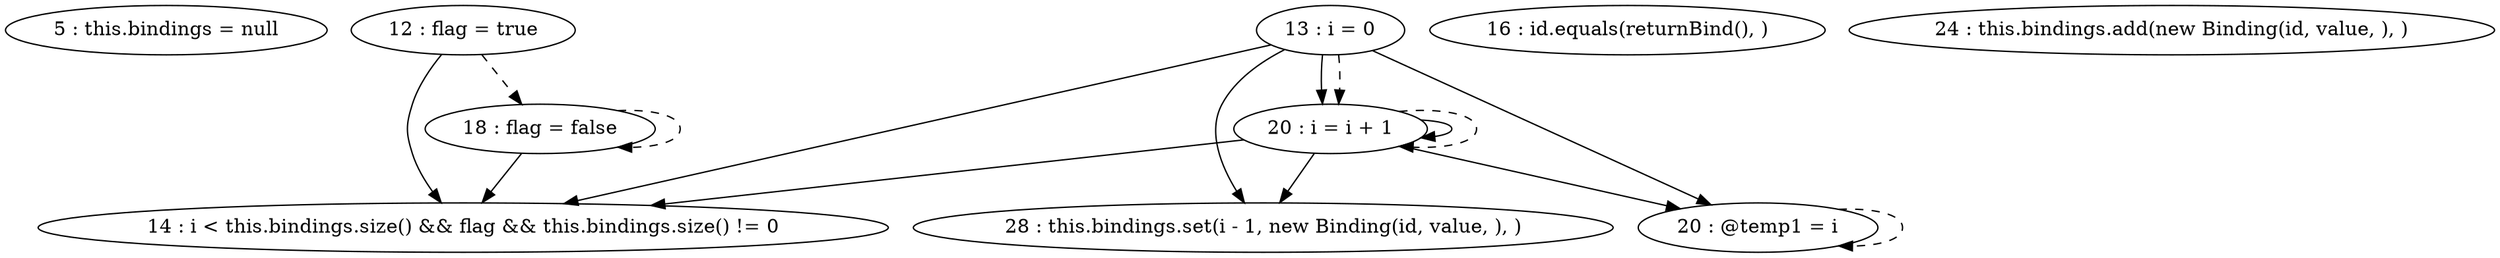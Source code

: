 digraph G {
"5 : this.bindings = null"
"12 : flag = true"
"12 : flag = true" -> "14 : i < this.bindings.size() && flag && this.bindings.size() != 0"
"12 : flag = true" -> "18 : flag = false" [style=dashed]
"13 : i = 0"
"13 : i = 0" -> "20 : i = i + 1"
"13 : i = 0" -> "14 : i < this.bindings.size() && flag && this.bindings.size() != 0"
"13 : i = 0" -> "20 : @temp1 = i"
"13 : i = 0" -> "28 : this.bindings.set(i - 1, new Binding(id, value, ), )"
"13 : i = 0" -> "20 : i = i + 1" [style=dashed]
"14 : i < this.bindings.size() && flag && this.bindings.size() != 0"
"16 : id.equals(returnBind(), )"
"18 : flag = false"
"18 : flag = false" -> "14 : i < this.bindings.size() && flag && this.bindings.size() != 0"
"18 : flag = false" -> "18 : flag = false" [style=dashed]
"20 : @temp1 = i"
"20 : @temp1 = i" -> "20 : @temp1 = i" [style=dashed]
"20 : i = i + 1"
"20 : i = i + 1" -> "20 : i = i + 1"
"20 : i = i + 1" -> "14 : i < this.bindings.size() && flag && this.bindings.size() != 0"
"20 : i = i + 1" -> "20 : @temp1 = i"
"20 : i = i + 1" -> "28 : this.bindings.set(i - 1, new Binding(id, value, ), )"
"20 : i = i + 1" -> "20 : i = i + 1" [style=dashed]
"14 : i < this.bindings.size() && flag && this.bindings.size() != 0"
"24 : this.bindings.add(new Binding(id, value, ), )"
"28 : this.bindings.set(i - 1, new Binding(id, value, ), )"
}